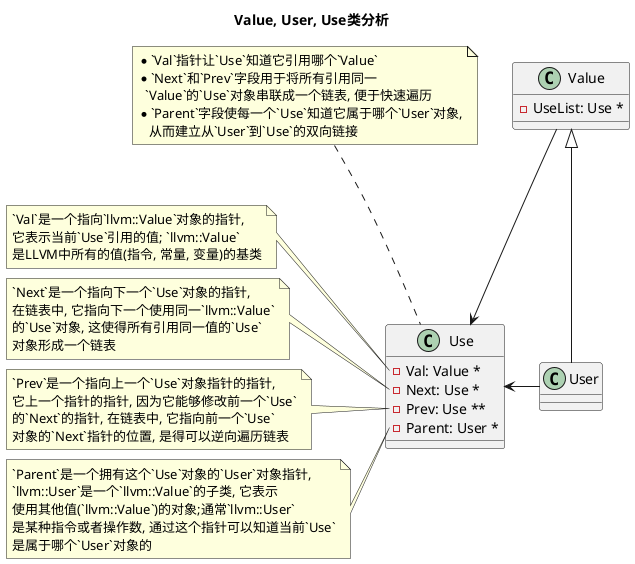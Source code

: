 @startuml

title "Value, User, Use类分析"

' **********
' 类定义
' **********
class Value {
  - UseList: Use *
}

class Use {
  - Val: Value *
  - Next: Use *
  - Prev: Use **
  - Parent: User *
}

note left of Use::Val
  `Val`是一个指向`llvm::Value`对象的指针,
  它表示当前`Use`引用的值; `llvm::Value`
  是LLVM中所有的值(指令, 常量, 变量)的基类
end note

note left of Use::Next
  `Next`是一个指向下一个`Use`对象的指针,
  在链表中, 它指向下一个使用同一`llvm::Value`
  的`Use`对象, 这使得所有引用同一值的`Use`
  对象形成一个链表
end note

note left of Use::Prev
  `Prev`是一个指向上一个`Use`对象指针的指针,
  它上一个指针的指针, 因为它能够修改前一个`Use`
  的`Next`的指针, 在链表中, 它指向前一个`Use`
  对象的`Next`指针的位置, 是得可以逆向遍历链表
end note

note left of Use::Parent
  `Parent`是一个拥有这个`Use`对象的`User`对象指针,
  `llvm::User`是一个`llvm::Value`的子类, 它表示
  使用其他值(`llvm::Value`)的对象;通常`llvm::User`
  是某种指令或者操作数, 通过这个指针可以知道当前`Use`
  是属于哪个`User`对象的
end note



class User {

}


' **********
' 类关系
' **********
Value               <|--        User
Value               -down->         Use
User                -left->         Use


' **********
' 注释
' **********
note "*`Val`指针让`Use`知道它引用哪个`Value`\n*`Next`和`Prev`字段用于将所有引用同一\n  `Value`的`Use`对象串联成一个链表, 便于快速遍历\n*`Parent`字段使每一个`Use`知道它属于哪个`User`对象,\n   从而建立从`User`到`Use`的双向链接" as note_val

' **********
' 注释关系
' **********
note_val            ..*         Use


@enduml
